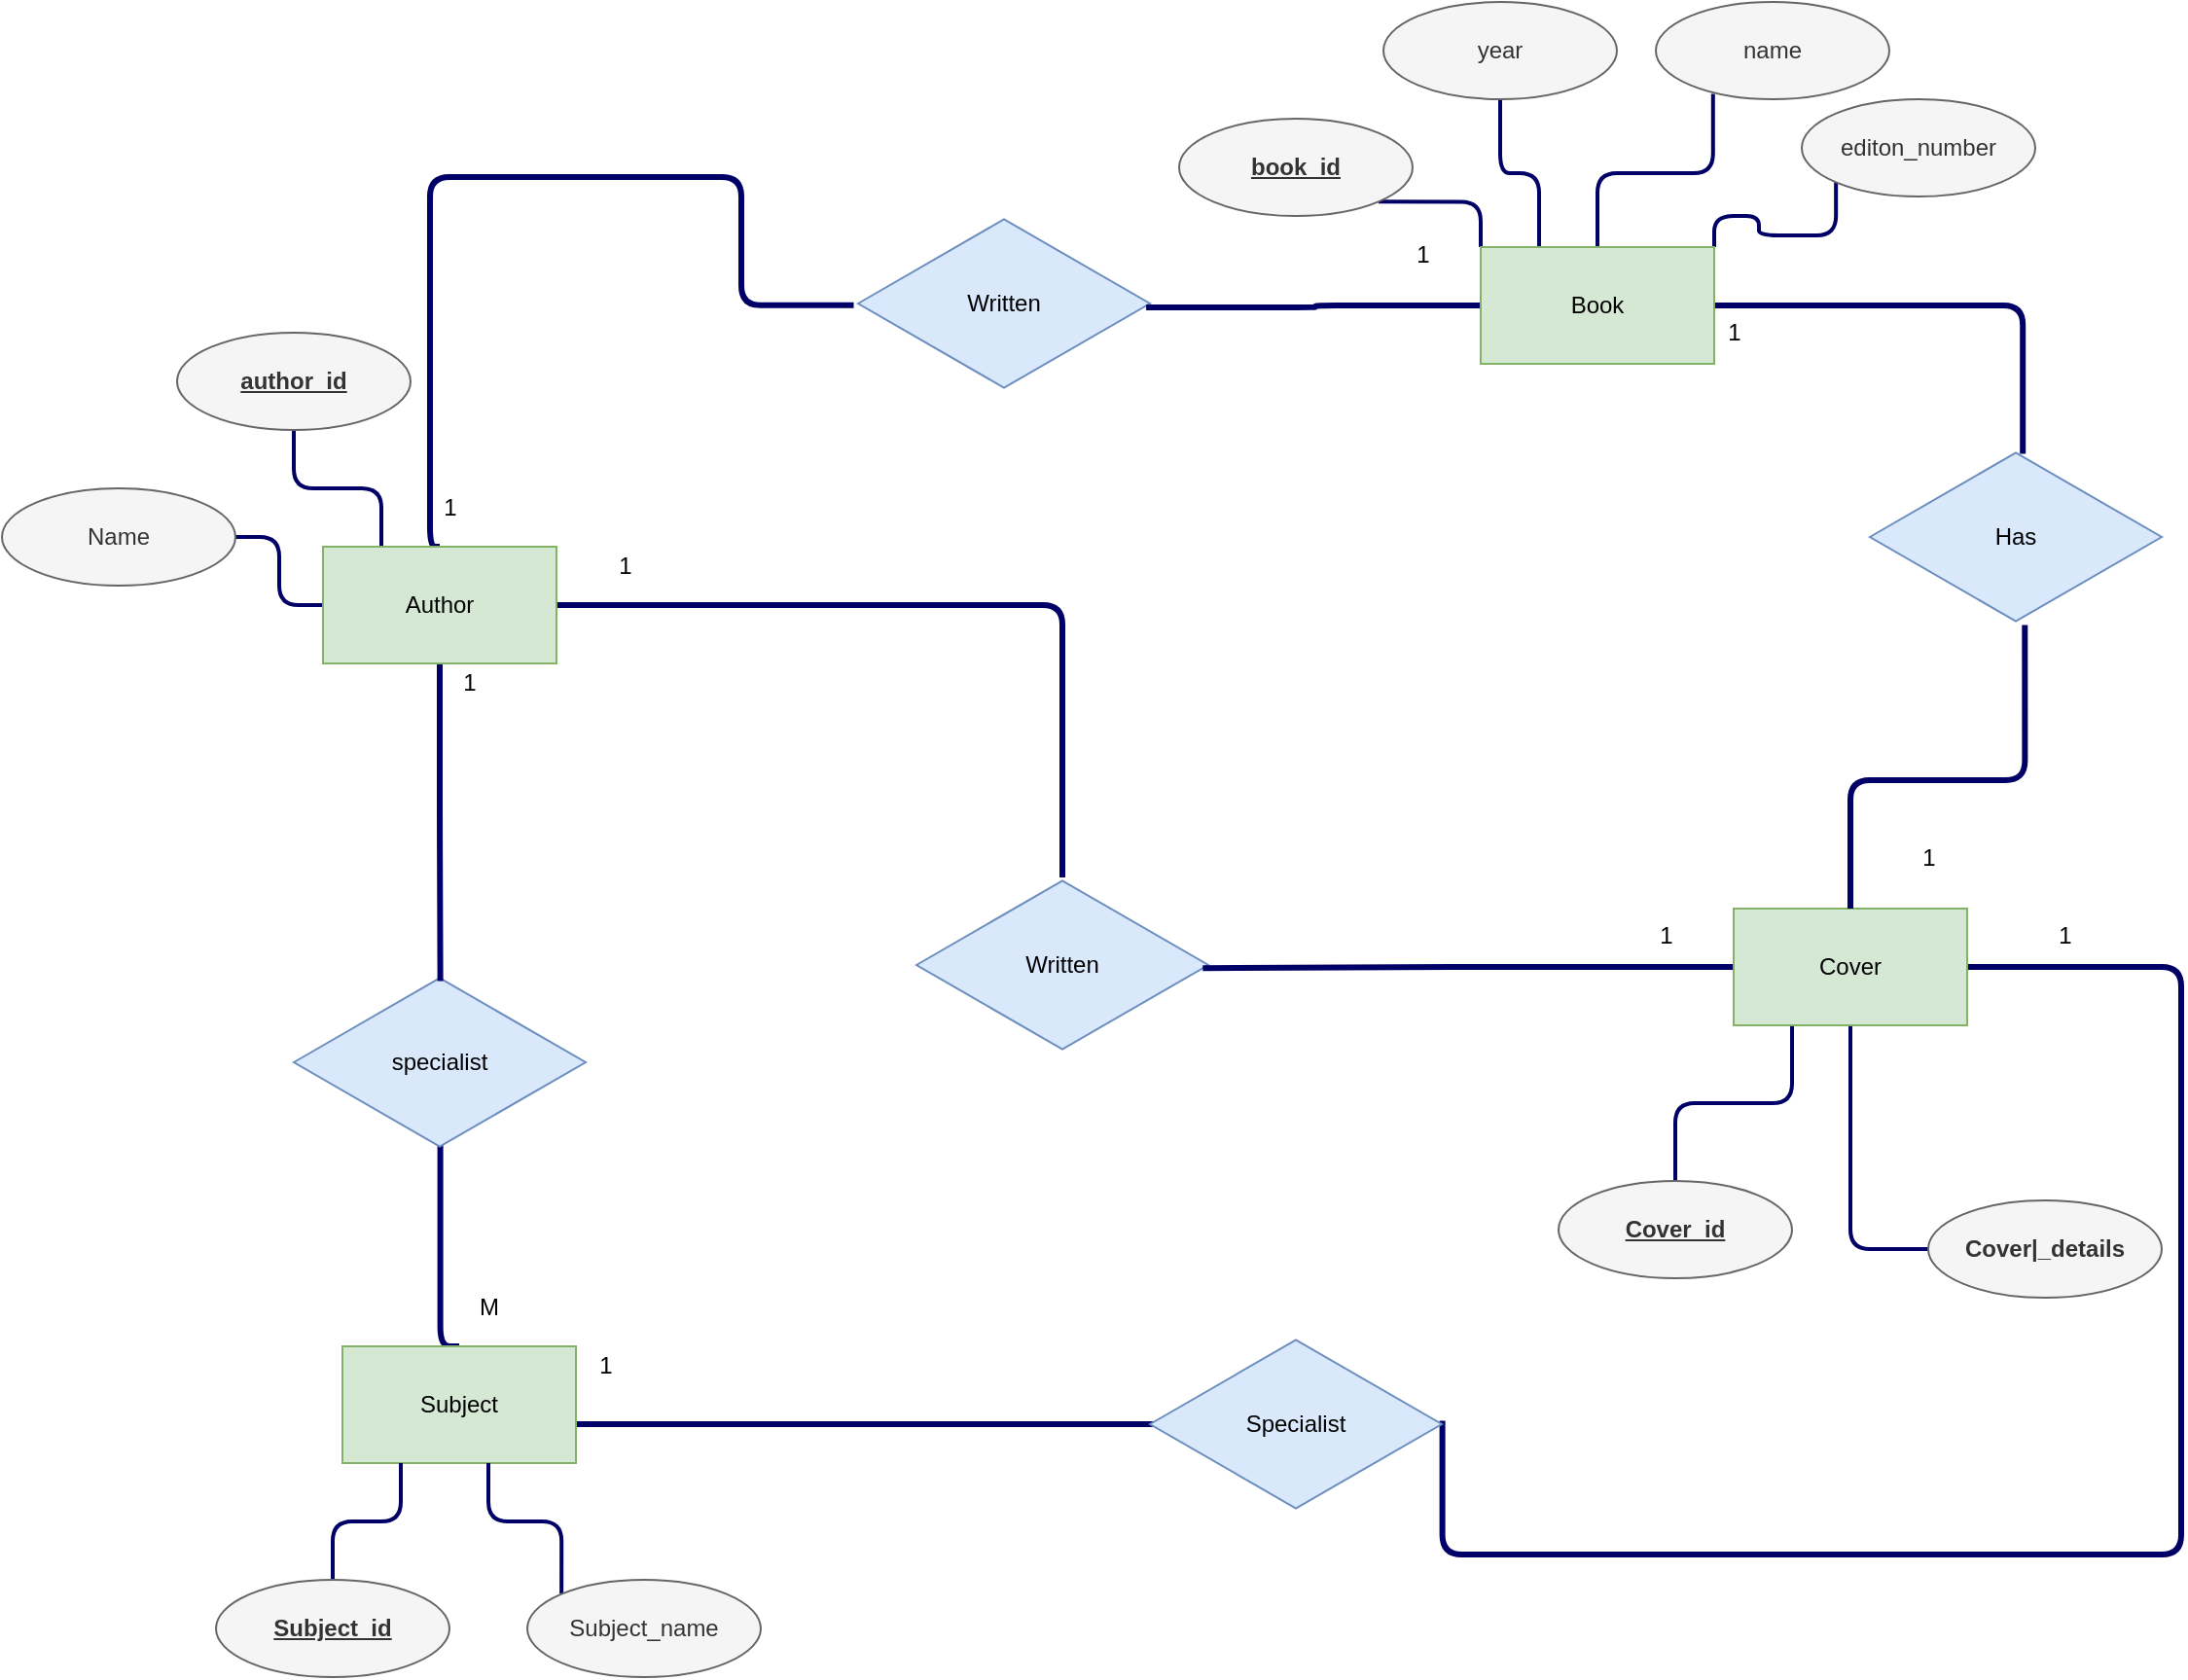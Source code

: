 <mxfile version="20.3.0" type="device" pages="2"><diagram id="LK-mcdk0W1kVMLkfPian" name="ER"><mxGraphModel dx="2605" dy="1275" grid="1" gridSize="10" guides="1" tooltips="1" connect="1" arrows="1" fold="1" page="1" pageScale="1" pageWidth="125" pageHeight="69" math="0" shadow="0"><root><mxCell id="0"/><mxCell id="1" parent="0"/><mxCell id="lGIlRUrgEDY9GQ0qVDVU-8" style="edgeStyle=orthogonalEdgeStyle;rounded=1;orthogonalLoop=1;jettySize=auto;html=1;exitX=0.5;exitY=0;exitDx=0;exitDy=0;entryX=0.502;entryY=0.96;entryDx=0;entryDy=0;entryPerimeter=0;endArrow=none;endFill=0;fillColor=#f8cecc;strokeColor=#000066;strokeWidth=3;" parent="1" source="lGIlRUrgEDY9GQ0qVDVU-4" target="lGIlRUrgEDY9GQ0qVDVU-6" edge="1"><mxGeometry relative="1" as="geometry"><Array as="points"><mxPoint x="-615" y="531"/></Array></mxGeometry></mxCell><mxCell id="lGIlRUrgEDY9GQ0qVDVU-36" style="edgeStyle=orthogonalEdgeStyle;rounded=1;orthogonalLoop=1;jettySize=auto;html=1;entryX=0.067;entryY=0.5;entryDx=0;entryDy=0;entryPerimeter=0;strokeColor=#000066;strokeWidth=3;endArrow=none;endFill=0;" parent="1" source="lGIlRUrgEDY9GQ0qVDVU-4" target="lGIlRUrgEDY9GQ0qVDVU-33" edge="1"><mxGeometry relative="1" as="geometry"><Array as="points"><mxPoint x="-410" y="571"/><mxPoint x="-410" y="571"/></Array></mxGeometry></mxCell><mxCell id="lGIlRUrgEDY9GQ0qVDVU-4" value="Subject" style="rounded=0;whiteSpace=wrap;html=1;fillColor=#d5e8d4;strokeColor=#82b366;" parent="1" vertex="1"><mxGeometry x="-665" y="531" width="120" height="60" as="geometry"/></mxCell><mxCell id="lGIlRUrgEDY9GQ0qVDVU-6" value="specialist" style="html=1;whiteSpace=wrap;aspect=fixed;shape=isoRectangle;fillColor=#dae8fc;strokeColor=#6c8ebf;" parent="1" vertex="1"><mxGeometry x="-690" y="340" width="150" height="90" as="geometry"/></mxCell><mxCell id="lGIlRUrgEDY9GQ0qVDVU-11" style="edgeStyle=orthogonalEdgeStyle;rounded=1;orthogonalLoop=1;jettySize=auto;html=1;exitX=0.5;exitY=0;exitDx=0;exitDy=0;entryX=0.25;entryY=1;entryDx=0;entryDy=0;strokeColor=#000066;strokeWidth=2;endArrow=none;endFill=0;" parent="1" source="lGIlRUrgEDY9GQ0qVDVU-9" target="lGIlRUrgEDY9GQ0qVDVU-4" edge="1"><mxGeometry relative="1" as="geometry"/></mxCell><mxCell id="lGIlRUrgEDY9GQ0qVDVU-9" value="&lt;u&gt;&lt;b&gt;Subject_id&lt;/b&gt;&lt;/u&gt;" style="ellipse;whiteSpace=wrap;html=1;fillColor=#f5f5f5;strokeColor=#666666;fontColor=#333333;" parent="1" vertex="1"><mxGeometry x="-730" y="651" width="120" height="50" as="geometry"/></mxCell><mxCell id="lGIlRUrgEDY9GQ0qVDVU-12" style="edgeStyle=orthogonalEdgeStyle;rounded=1;orthogonalLoop=1;jettySize=auto;html=1;exitX=0;exitY=0;exitDx=0;exitDy=0;entryX=0.625;entryY=1;entryDx=0;entryDy=0;entryPerimeter=0;strokeColor=#000066;strokeWidth=2;endArrow=none;endFill=0;" parent="1" source="lGIlRUrgEDY9GQ0qVDVU-10" target="lGIlRUrgEDY9GQ0qVDVU-4" edge="1"><mxGeometry relative="1" as="geometry"/></mxCell><mxCell id="lGIlRUrgEDY9GQ0qVDVU-10" value="Subject_name" style="ellipse;whiteSpace=wrap;html=1;fillColor=#f5f5f5;strokeColor=#666666;fontColor=#333333;" parent="1" vertex="1"><mxGeometry x="-570" y="651" width="120" height="50" as="geometry"/></mxCell><mxCell id="lGIlRUrgEDY9GQ0qVDVU-14" style="edgeStyle=orthogonalEdgeStyle;rounded=1;orthogonalLoop=1;jettySize=auto;html=1;exitX=0.5;exitY=1;exitDx=0;exitDy=0;strokeColor=#000066;strokeWidth=3;endArrow=none;endFill=0;entryX=0.502;entryY=0.036;entryDx=0;entryDy=0;entryPerimeter=0;" parent="1" source="lGIlRUrgEDY9GQ0qVDVU-13" target="lGIlRUrgEDY9GQ0qVDVU-6" edge="1"><mxGeometry relative="1" as="geometry"/></mxCell><mxCell id="lGIlRUrgEDY9GQ0qVDVU-17" style="edgeStyle=orthogonalEdgeStyle;rounded=1;orthogonalLoop=1;jettySize=auto;html=1;exitX=0.25;exitY=0;exitDx=0;exitDy=0;strokeColor=#000066;strokeWidth=2;endArrow=none;endFill=0;" parent="1" source="lGIlRUrgEDY9GQ0qVDVU-13" target="lGIlRUrgEDY9GQ0qVDVU-15" edge="1"><mxGeometry relative="1" as="geometry"/></mxCell><mxCell id="lGIlRUrgEDY9GQ0qVDVU-18" style="edgeStyle=orthogonalEdgeStyle;rounded=1;orthogonalLoop=1;jettySize=auto;html=1;exitX=0;exitY=0.5;exitDx=0;exitDy=0;strokeColor=#000066;strokeWidth=2;endArrow=none;endFill=0;" parent="1" source="lGIlRUrgEDY9GQ0qVDVU-13" target="lGIlRUrgEDY9GQ0qVDVU-16" edge="1"><mxGeometry relative="1" as="geometry"/></mxCell><mxCell id="lGIlRUrgEDY9GQ0qVDVU-22" style="edgeStyle=orthogonalEdgeStyle;rounded=1;orthogonalLoop=1;jettySize=auto;html=1;exitX=1;exitY=0.5;exitDx=0;exitDy=0;strokeColor=#000066;strokeWidth=3;endArrow=none;endFill=0;" parent="1" source="lGIlRUrgEDY9GQ0qVDVU-13" target="lGIlRUrgEDY9GQ0qVDVU-21" edge="1"><mxGeometry relative="1" as="geometry"/></mxCell><mxCell id="1wI5VeNDDA-L7RcKAHcS-3" style="edgeStyle=orthogonalEdgeStyle;rounded=1;orthogonalLoop=1;jettySize=auto;html=1;exitX=0.5;exitY=0;exitDx=0;exitDy=0;entryX=-0.015;entryY=0.51;entryDx=0;entryDy=0;entryPerimeter=0;strokeColor=#000066;strokeWidth=3;endArrow=none;endFill=0;" edge="1" parent="1" source="lGIlRUrgEDY9GQ0qVDVU-13" target="1wI5VeNDDA-L7RcKAHcS-1"><mxGeometry relative="1" as="geometry"><Array as="points"><mxPoint x="-620" y="120"/><mxPoint x="-620" y="-70"/><mxPoint x="-460" y="-70"/><mxPoint x="-460" y="-4"/></Array></mxGeometry></mxCell><mxCell id="lGIlRUrgEDY9GQ0qVDVU-13" value="Author" style="rounded=0;whiteSpace=wrap;html=1;fillColor=#d5e8d4;strokeColor=#82b366;" parent="1" vertex="1"><mxGeometry x="-675" y="120" width="120" height="60" as="geometry"/></mxCell><mxCell id="lGIlRUrgEDY9GQ0qVDVU-15" value="&lt;b&gt;&lt;u&gt;author_id&lt;/u&gt;&lt;/b&gt;" style="ellipse;whiteSpace=wrap;html=1;fillColor=#f5f5f5;strokeColor=#666666;fontColor=#333333;" parent="1" vertex="1"><mxGeometry x="-750" y="10" width="120" height="50" as="geometry"/></mxCell><mxCell id="lGIlRUrgEDY9GQ0qVDVU-16" value="Name" style="ellipse;whiteSpace=wrap;html=1;fillColor=#f5f5f5;strokeColor=#666666;fontColor=#333333;" parent="1" vertex="1"><mxGeometry x="-840" y="90" width="120" height="50" as="geometry"/></mxCell><mxCell id="lGIlRUrgEDY9GQ0qVDVU-19" value="1" style="text;html=1;align=center;verticalAlign=middle;resizable=0;points=[];autosize=1;strokeColor=none;fillColor=none;" parent="1" vertex="1"><mxGeometry x="-615" y="175" width="30" height="30" as="geometry"/></mxCell><mxCell id="lGIlRUrgEDY9GQ0qVDVU-20" value="M" style="text;html=1;align=center;verticalAlign=middle;resizable=0;points=[];autosize=1;strokeColor=none;fillColor=none;" parent="1" vertex="1"><mxGeometry x="-605" y="496" width="30" height="30" as="geometry"/></mxCell><mxCell id="lGIlRUrgEDY9GQ0qVDVU-21" value="Written" style="html=1;whiteSpace=wrap;aspect=fixed;shape=isoRectangle;fillColor=#dae8fc;strokeColor=#6c8ebf;" parent="1" vertex="1"><mxGeometry x="-370" y="290" width="150" height="90" as="geometry"/></mxCell><mxCell id="lGIlRUrgEDY9GQ0qVDVU-24" style="edgeStyle=orthogonalEdgeStyle;rounded=1;orthogonalLoop=1;jettySize=auto;html=1;exitX=0;exitY=0.5;exitDx=0;exitDy=0;strokeColor=#000066;strokeWidth=3;endArrow=none;endFill=0;entryX=0.981;entryY=0.518;entryDx=0;entryDy=0;entryPerimeter=0;" parent="1" source="lGIlRUrgEDY9GQ0qVDVU-23" target="lGIlRUrgEDY9GQ0qVDVU-21" edge="1"><mxGeometry relative="1" as="geometry"/></mxCell><mxCell id="lGIlRUrgEDY9GQ0qVDVU-26" style="edgeStyle=orthogonalEdgeStyle;rounded=1;orthogonalLoop=1;jettySize=auto;html=1;exitX=0.25;exitY=1;exitDx=0;exitDy=0;strokeColor=#000066;strokeWidth=2;endArrow=none;endFill=0;" parent="1" source="lGIlRUrgEDY9GQ0qVDVU-23" target="lGIlRUrgEDY9GQ0qVDVU-25" edge="1"><mxGeometry relative="1" as="geometry"/></mxCell><mxCell id="lGIlRUrgEDY9GQ0qVDVU-28" style="edgeStyle=orthogonalEdgeStyle;rounded=1;orthogonalLoop=1;jettySize=auto;html=1;exitX=0.5;exitY=1;exitDx=0;exitDy=0;entryX=0;entryY=0.5;entryDx=0;entryDy=0;strokeColor=#000066;strokeWidth=2;endArrow=none;endFill=0;" parent="1" source="lGIlRUrgEDY9GQ0qVDVU-23" target="lGIlRUrgEDY9GQ0qVDVU-27" edge="1"><mxGeometry relative="1" as="geometry"/></mxCell><mxCell id="lGIlRUrgEDY9GQ0qVDVU-34" style="edgeStyle=orthogonalEdgeStyle;rounded=1;orthogonalLoop=1;jettySize=auto;html=1;exitX=1;exitY=0.5;exitDx=0;exitDy=0;strokeColor=#000066;strokeWidth=3;endArrow=none;endFill=0;entryX=1.002;entryY=0.48;entryDx=0;entryDy=0;entryPerimeter=0;" parent="1" source="lGIlRUrgEDY9GQ0qVDVU-23" target="lGIlRUrgEDY9GQ0qVDVU-33" edge="1"><mxGeometry relative="1" as="geometry"><Array as="points"><mxPoint x="280" y="336"/><mxPoint x="280" y="638"/></Array></mxGeometry></mxCell><mxCell id="1wI5VeNDDA-L7RcKAHcS-2" style="edgeStyle=orthogonalEdgeStyle;rounded=1;orthogonalLoop=1;jettySize=auto;html=1;exitX=0.524;exitY=0.025;exitDx=0;exitDy=0;entryX=1;entryY=0.5;entryDx=0;entryDy=0;endArrow=none;endFill=0;strokeWidth=3;strokeColor=#000066;startArrow=none;exitPerimeter=0;" edge="1" parent="1" source="1wI5VeNDDA-L7RcKAHcS-17" target="1wI5VeNDDA-L7RcKAHcS-5"><mxGeometry relative="1" as="geometry"><Array as="points"><mxPoint x="199" y="-4"/></Array></mxGeometry></mxCell><mxCell id="lGIlRUrgEDY9GQ0qVDVU-23" value="Cover" style="rounded=0;whiteSpace=wrap;html=1;fillColor=#d5e8d4;strokeColor=#82b366;" parent="1" vertex="1"><mxGeometry x="50" y="306" width="120" height="60" as="geometry"/></mxCell><mxCell id="lGIlRUrgEDY9GQ0qVDVU-25" value="&lt;b&gt;&lt;u&gt;Cover_id&lt;/u&gt;&lt;/b&gt;" style="ellipse;whiteSpace=wrap;html=1;fillColor=#f5f5f5;strokeColor=#666666;fontColor=#333333;" parent="1" vertex="1"><mxGeometry x="-40" y="446" width="120" height="50" as="geometry"/></mxCell><mxCell id="lGIlRUrgEDY9GQ0qVDVU-27" value="&lt;b&gt;Cover|_details&lt;/b&gt;" style="ellipse;whiteSpace=wrap;html=1;fillColor=#f5f5f5;strokeColor=#666666;fontColor=#333333;" parent="1" vertex="1"><mxGeometry x="150" y="456" width="120" height="50" as="geometry"/></mxCell><mxCell id="lGIlRUrgEDY9GQ0qVDVU-29" value="1" style="text;html=1;align=center;verticalAlign=middle;resizable=0;points=[];autosize=1;strokeColor=none;fillColor=none;" parent="1" vertex="1"><mxGeometry y="305" width="30" height="30" as="geometry"/></mxCell><mxCell id="lGIlRUrgEDY9GQ0qVDVU-32" value="1" style="text;html=1;align=center;verticalAlign=middle;resizable=0;points=[];autosize=1;strokeColor=none;fillColor=none;" parent="1" vertex="1"><mxGeometry x="-535" y="115" width="30" height="30" as="geometry"/></mxCell><mxCell id="lGIlRUrgEDY9GQ0qVDVU-33" value="Specialist" style="html=1;whiteSpace=wrap;aspect=fixed;shape=isoRectangle;fillColor=#dae8fc;strokeColor=#6c8ebf;" parent="1" vertex="1"><mxGeometry x="-250" y="526" width="150" height="90" as="geometry"/></mxCell><mxCell id="lGIlRUrgEDY9GQ0qVDVU-35" value="1" style="text;html=1;align=center;verticalAlign=middle;resizable=0;points=[];autosize=1;strokeColor=none;fillColor=none;" parent="1" vertex="1"><mxGeometry x="205" y="305" width="30" height="30" as="geometry"/></mxCell><mxCell id="lGIlRUrgEDY9GQ0qVDVU-38" value="1" style="text;html=1;align=center;verticalAlign=middle;resizable=0;points=[];autosize=1;strokeColor=none;fillColor=none;" parent="1" vertex="1"><mxGeometry x="-545" y="526" width="30" height="30" as="geometry"/></mxCell><mxCell id="1wI5VeNDDA-L7RcKAHcS-1" value="Written" style="html=1;whiteSpace=wrap;aspect=fixed;shape=isoRectangle;fillColor=#dae8fc;strokeColor=#6c8ebf;" vertex="1" parent="1"><mxGeometry x="-400" y="-50" width="150" height="90" as="geometry"/></mxCell><mxCell id="1wI5VeNDDA-L7RcKAHcS-6" style="edgeStyle=orthogonalEdgeStyle;rounded=1;orthogonalLoop=1;jettySize=auto;html=1;exitX=0;exitY=0.5;exitDx=0;exitDy=0;entryX=0.987;entryY=0.522;entryDx=0;entryDy=0;entryPerimeter=0;strokeColor=#000066;strokeWidth=3;endArrow=none;endFill=0;" edge="1" parent="1" source="1wI5VeNDDA-L7RcKAHcS-5" target="1wI5VeNDDA-L7RcKAHcS-1"><mxGeometry relative="1" as="geometry"/></mxCell><mxCell id="1wI5VeNDDA-L7RcKAHcS-11" style="edgeStyle=orthogonalEdgeStyle;rounded=1;orthogonalLoop=1;jettySize=auto;html=1;exitX=0;exitY=0;exitDx=0;exitDy=0;entryX=1;entryY=1;entryDx=0;entryDy=0;strokeColor=#000066;strokeWidth=2;endArrow=none;endFill=0;" edge="1" parent="1" source="1wI5VeNDDA-L7RcKAHcS-5" target="1wI5VeNDDA-L7RcKAHcS-7"><mxGeometry relative="1" as="geometry"><Array as="points"><mxPoint x="-80" y="-58"/></Array></mxGeometry></mxCell><mxCell id="1wI5VeNDDA-L7RcKAHcS-12" style="edgeStyle=orthogonalEdgeStyle;rounded=1;orthogonalLoop=1;jettySize=auto;html=1;exitX=0.25;exitY=0;exitDx=0;exitDy=0;entryX=0.5;entryY=1;entryDx=0;entryDy=0;strokeColor=#000066;strokeWidth=2;endArrow=none;endFill=0;" edge="1" parent="1" source="1wI5VeNDDA-L7RcKAHcS-5" target="1wI5VeNDDA-L7RcKAHcS-8"><mxGeometry relative="1" as="geometry"/></mxCell><mxCell id="1wI5VeNDDA-L7RcKAHcS-13" style="edgeStyle=orthogonalEdgeStyle;rounded=1;orthogonalLoop=1;jettySize=auto;html=1;exitX=0.5;exitY=0;exitDx=0;exitDy=0;entryX=0.245;entryY=0.946;entryDx=0;entryDy=0;entryPerimeter=0;strokeColor=#000066;strokeWidth=2;endArrow=none;endFill=0;" edge="1" parent="1" source="1wI5VeNDDA-L7RcKAHcS-5" target="1wI5VeNDDA-L7RcKAHcS-9"><mxGeometry relative="1" as="geometry"/></mxCell><mxCell id="1wI5VeNDDA-L7RcKAHcS-14" style="edgeStyle=orthogonalEdgeStyle;rounded=1;orthogonalLoop=1;jettySize=auto;html=1;exitX=1;exitY=0;exitDx=0;exitDy=0;entryX=0;entryY=1;entryDx=0;entryDy=0;strokeColor=#000066;strokeWidth=2;endArrow=none;endFill=0;" edge="1" parent="1" source="1wI5VeNDDA-L7RcKAHcS-5" target="1wI5VeNDDA-L7RcKAHcS-10"><mxGeometry relative="1" as="geometry"><Array as="points"><mxPoint x="40" y="-50"/><mxPoint x="63" y="-50"/><mxPoint x="63" y="-40"/><mxPoint x="102" y="-40"/></Array></mxGeometry></mxCell><mxCell id="1wI5VeNDDA-L7RcKAHcS-5" value="Book" style="rounded=0;whiteSpace=wrap;html=1;fillColor=#d5e8d4;strokeColor=#82b366;" vertex="1" parent="1"><mxGeometry x="-80" y="-34" width="120" height="60" as="geometry"/></mxCell><mxCell id="1wI5VeNDDA-L7RcKAHcS-7" value="&lt;b&gt;&lt;u&gt;book_id&lt;/u&gt;&lt;/b&gt;" style="ellipse;whiteSpace=wrap;html=1;fillColor=#f5f5f5;strokeColor=#666666;fontColor=#333333;" vertex="1" parent="1"><mxGeometry x="-235" y="-100" width="120" height="50" as="geometry"/></mxCell><mxCell id="1wI5VeNDDA-L7RcKAHcS-8" value="year" style="ellipse;whiteSpace=wrap;html=1;fillColor=#f5f5f5;strokeColor=#666666;fontColor=#333333;" vertex="1" parent="1"><mxGeometry x="-130" y="-160" width="120" height="50" as="geometry"/></mxCell><mxCell id="1wI5VeNDDA-L7RcKAHcS-9" value="name" style="ellipse;whiteSpace=wrap;html=1;fillColor=#f5f5f5;strokeColor=#666666;fontColor=#333333;" vertex="1" parent="1"><mxGeometry x="10" y="-160" width="120" height="50" as="geometry"/></mxCell><mxCell id="1wI5VeNDDA-L7RcKAHcS-10" value="editon_number" style="ellipse;whiteSpace=wrap;html=1;fillColor=#f5f5f5;strokeColor=#666666;fontColor=#333333;" vertex="1" parent="1"><mxGeometry x="85" y="-110" width="120" height="50" as="geometry"/></mxCell><mxCell id="1wI5VeNDDA-L7RcKAHcS-15" value="1" style="text;html=1;align=center;verticalAlign=middle;resizable=0;points=[];autosize=1;strokeColor=none;fillColor=none;" vertex="1" parent="1"><mxGeometry x="-625" y="85" width="30" height="30" as="geometry"/></mxCell><mxCell id="1wI5VeNDDA-L7RcKAHcS-16" value="1" style="text;html=1;align=center;verticalAlign=middle;resizable=0;points=[];autosize=1;strokeColor=none;fillColor=none;" vertex="1" parent="1"><mxGeometry x="-125" y="-45" width="30" height="30" as="geometry"/></mxCell><mxCell id="1wI5VeNDDA-L7RcKAHcS-17" value="Has" style="html=1;whiteSpace=wrap;aspect=fixed;shape=isoRectangle;fillColor=#dae8fc;strokeColor=#6c8ebf;" vertex="1" parent="1"><mxGeometry x="120" y="70" width="150" height="90" as="geometry"/></mxCell><mxCell id="1wI5VeNDDA-L7RcKAHcS-18" value="" style="edgeStyle=orthogonalEdgeStyle;rounded=1;orthogonalLoop=1;jettySize=auto;html=1;exitX=0.5;exitY=0;exitDx=0;exitDy=0;entryX=0.531;entryY=1.003;entryDx=0;entryDy=0;endArrow=none;endFill=0;strokeWidth=3;strokeColor=#000066;entryPerimeter=0;" edge="1" parent="1" source="lGIlRUrgEDY9GQ0qVDVU-23" target="1wI5VeNDDA-L7RcKAHcS-17"><mxGeometry relative="1" as="geometry"><mxPoint x="170" y="306" as="sourcePoint"/><mxPoint x="40" y="-4" as="targetPoint"/><Array as="points"><mxPoint x="110" y="240"/><mxPoint x="200" y="240"/></Array></mxGeometry></mxCell><mxCell id="1wI5VeNDDA-L7RcKAHcS-19" value="1" style="text;html=1;align=center;verticalAlign=middle;resizable=0;points=[];autosize=1;strokeColor=none;fillColor=none;" vertex="1" parent="1"><mxGeometry x="35" y="-5" width="30" height="30" as="geometry"/></mxCell><mxCell id="1wI5VeNDDA-L7RcKAHcS-20" value="1" style="text;html=1;align=center;verticalAlign=middle;resizable=0;points=[];autosize=1;strokeColor=none;fillColor=none;" vertex="1" parent="1"><mxGeometry x="135" y="265" width="30" height="30" as="geometry"/></mxCell></root></mxGraphModel></diagram><diagram id="cSGe0BDIDiR_3J_IvO6E" name="Sceama"><mxGraphModel dx="1221" dy="754" grid="1" gridSize="10" guides="1" tooltips="1" connect="1" arrows="1" fold="1" page="1" pageScale="1" pageWidth="127" pageHeight="169" math="0" shadow="0"><root><mxCell id="0"/><mxCell id="1" parent="0"/><mxCell id="fq0jpT4hIyGcbMi4mRMT-1" value="Table" style="shape=table;startSize=30;container=1;collapsible=0;childLayout=tableLayout;fontStyle=1;align=center;shadow=0;labelBackgroundColor=none;labelBorderColor=none;sketch=0;fillStyle=solid;strokeWidth=1;fillColor=#d5e8d4;gradientDirection=south;html=1;strokeColor=#000000;" vertex="1" parent="1"><mxGeometry x="72.94" y="40" width="510" height="70" as="geometry"/></mxCell><mxCell id="fq0jpT4hIyGcbMi4mRMT-2" value="" style="shape=tableRow;horizontal=0;startSize=0;swimlaneHead=0;swimlaneBody=0;top=0;left=0;bottom=0;right=0;collapsible=0;dropTarget=0;fillColor=none;points=[[0,0.5],[1,0.5]];portConstraint=eastwest;shadow=0;labelBackgroundColor=#ffffff;labelBorderColor=none;sketch=0;fillStyle=solid;strokeWidth=5;fontColor=#000000;html=1;" vertex="1" parent="fq0jpT4hIyGcbMi4mRMT-1"><mxGeometry y="30" width="510" height="40" as="geometry"/></mxCell><mxCell id="fq0jpT4hIyGcbMi4mRMT-3" value="&lt;font&gt;&lt;b&gt;&lt;u&gt;book_id&lt;/u&gt;&lt;/b&gt;&lt;/font&gt;" style="shape=partialRectangle;html=1;whiteSpace=wrap;connectable=0;fillColor=none;top=0;left=0;bottom=0;right=0;overflow=hidden;shadow=0;labelBackgroundColor=#ffffff;labelBorderColor=none;sketch=0;fillStyle=solid;strokeWidth=5;fontColor=#000000;" vertex="1" parent="fq0jpT4hIyGcbMi4mRMT-2"><mxGeometry width="60" height="40" as="geometry"><mxRectangle width="60" height="40" as="alternateBounds"/></mxGeometry></mxCell><mxCell id="fq0jpT4hIyGcbMi4mRMT-4" value="&lt;font&gt;name&lt;/font&gt;" style="shape=partialRectangle;html=1;whiteSpace=wrap;connectable=0;fillColor=none;top=0;left=0;bottom=0;right=0;overflow=hidden;shadow=0;labelBackgroundColor=#ffffff;labelBorderColor=none;sketch=0;fillStyle=solid;strokeWidth=5;fontColor=#000000;" vertex="1" parent="fq0jpT4hIyGcbMi4mRMT-2"><mxGeometry x="60" width="60" height="40" as="geometry"><mxRectangle width="60" height="40" as="alternateBounds"/></mxGeometry></mxCell><mxCell id="fq0jpT4hIyGcbMi4mRMT-5" value="author" style="shape=partialRectangle;html=1;whiteSpace=wrap;connectable=0;fillColor=none;top=0;left=0;bottom=0;right=0;overflow=hidden;shadow=0;labelBackgroundColor=#ffffff;labelBorderColor=none;sketch=0;fillStyle=solid;strokeWidth=5;fontColor=#000000;" vertex="1" parent="fq0jpT4hIyGcbMi4mRMT-2"><mxGeometry x="120" width="60" height="40" as="geometry"><mxRectangle width="60" height="40" as="alternateBounds"/></mxGeometry></mxCell><mxCell id="fq0jpT4hIyGcbMi4mRMT-14" value="year" style="shape=partialRectangle;html=1;whiteSpace=wrap;connectable=0;fillColor=none;top=0;left=0;bottom=0;right=0;overflow=hidden;shadow=0;labelBackgroundColor=#ffffff;labelBorderColor=none;sketch=0;fillStyle=solid;strokeWidth=5;fontColor=#000000;" vertex="1" parent="fq0jpT4hIyGcbMi4mRMT-2"><mxGeometry x="180" width="60" height="40" as="geometry"><mxRectangle width="60" height="40" as="alternateBounds"/></mxGeometry></mxCell><mxCell id="fq0jpT4hIyGcbMi4mRMT-15" value="author_id" style="shape=partialRectangle;html=1;whiteSpace=wrap;connectable=0;fillColor=none;top=0;left=0;bottom=0;right=0;overflow=hidden;shadow=0;labelBackgroundColor=#ffffff;labelBorderColor=none;sketch=0;fillStyle=solid;strokeWidth=5;fontColor=#000000;" vertex="1" parent="fq0jpT4hIyGcbMi4mRMT-2"><mxGeometry x="240" width="60" height="40" as="geometry"><mxRectangle width="60" height="40" as="alternateBounds"/></mxGeometry></mxCell><mxCell id="fq0jpT4hIyGcbMi4mRMT-16" value="subject_id" style="shape=partialRectangle;html=1;whiteSpace=wrap;connectable=0;fillColor=none;top=0;left=0;bottom=0;right=0;overflow=hidden;shadow=0;labelBackgroundColor=#ffffff;labelBorderColor=none;sketch=0;fillStyle=solid;strokeWidth=5;fontColor=#000000;" vertex="1" parent="fq0jpT4hIyGcbMi4mRMT-2"><mxGeometry x="300" width="60" height="40" as="geometry"><mxRectangle width="60" height="40" as="alternateBounds"/></mxGeometry></mxCell><mxCell id="fq0jpT4hIyGcbMi4mRMT-17" value="cover_id" style="shape=partialRectangle;html=1;whiteSpace=wrap;connectable=0;fillColor=none;top=0;left=0;bottom=0;right=0;overflow=hidden;shadow=0;labelBackgroundColor=#ffffff;labelBorderColor=none;sketch=0;fillStyle=solid;strokeWidth=5;fontColor=#000000;" vertex="1" parent="fq0jpT4hIyGcbMi4mRMT-2"><mxGeometry x="360" width="60" height="40" as="geometry"><mxRectangle width="60" height="40" as="alternateBounds"/></mxGeometry></mxCell><mxCell id="fq0jpT4hIyGcbMi4mRMT-18" value="editon_number" style="shape=partialRectangle;html=1;whiteSpace=wrap;connectable=0;fillColor=none;top=0;left=0;bottom=0;right=0;overflow=hidden;shadow=0;labelBackgroundColor=#ffffff;labelBorderColor=none;sketch=0;fillStyle=solid;strokeWidth=5;fontColor=#000000;" vertex="1" parent="fq0jpT4hIyGcbMi4mRMT-2"><mxGeometry x="420" width="90" height="40" as="geometry"><mxRectangle width="90" height="40" as="alternateBounds"/></mxGeometry></mxCell><mxCell id="fq0jpT4hIyGcbMi4mRMT-40" style="edgeStyle=orthogonalEdgeStyle;rounded=1;orthogonalLoop=1;jettySize=auto;html=1;exitX=0.5;exitY=1;exitDx=0;exitDy=0;entryX=0.074;entryY=1.004;entryDx=0;entryDy=0;entryPerimeter=0;strokeColor=#B20000;strokeWidth=2;fontColor=#000000;endArrow=classic;endFill=1;fillColor=#e51400;jumpStyle=gap;" edge="1" parent="1" source="fq0jpT4hIyGcbMi4mRMT-19" target="fq0jpT4hIyGcbMi4mRMT-2"><mxGeometry relative="1" as="geometry"><Array as="points"><mxPoint x="172.94" y="300"/><mxPoint x="292.94" y="300"/><mxPoint x="292.94" y="155"/><mxPoint x="110.94" y="155"/></Array></mxGeometry></mxCell><mxCell id="fq0jpT4hIyGcbMi4mRMT-19" value="Cover" style="shape=table;startSize=30;container=1;collapsible=0;childLayout=tableLayout;fontStyle=1;align=center;shadow=0;labelBackgroundColor=none;labelBorderColor=none;sketch=0;fillStyle=solid;strokeWidth=1;fillColor=#d5e8d4;gradientDirection=south;html=1;strokeColor=#000000;" vertex="1" parent="1"><mxGeometry x="72.94" y="200" width="200" height="70" as="geometry"/></mxCell><mxCell id="fq0jpT4hIyGcbMi4mRMT-20" value="" style="shape=tableRow;horizontal=0;startSize=0;swimlaneHead=0;swimlaneBody=0;top=0;left=0;bottom=0;right=0;collapsible=0;dropTarget=0;fillColor=none;points=[[0,0.5],[1,0.5]];portConstraint=eastwest;shadow=0;labelBackgroundColor=#ffffff;labelBorderColor=none;sketch=0;fillStyle=solid;strokeWidth=5;fontColor=#000000;html=1;" vertex="1" parent="fq0jpT4hIyGcbMi4mRMT-19"><mxGeometry y="30" width="200" height="40" as="geometry"/></mxCell><mxCell id="fq0jpT4hIyGcbMi4mRMT-21" value="&lt;font&gt;&lt;b&gt;&lt;u&gt;cover_id&lt;/u&gt;&lt;/b&gt;&lt;/font&gt;" style="shape=partialRectangle;html=1;whiteSpace=wrap;connectable=0;fillColor=none;top=0;left=0;bottom=0;right=0;overflow=hidden;shadow=0;labelBackgroundColor=#ffffff;labelBorderColor=none;sketch=0;fillStyle=solid;strokeWidth=5;fontColor=#000000;" vertex="1" parent="fq0jpT4hIyGcbMi4mRMT-20"><mxGeometry width="60" height="40" as="geometry"><mxRectangle width="60" height="40" as="alternateBounds"/></mxGeometry></mxCell><mxCell id="fq0jpT4hIyGcbMi4mRMT-22" value="&lt;font&gt;book_id&lt;/font&gt;" style="shape=partialRectangle;html=1;whiteSpace=wrap;connectable=0;fillColor=none;top=0;left=0;bottom=0;right=0;overflow=hidden;shadow=0;labelBackgroundColor=#ffffff;labelBorderColor=none;sketch=0;fillStyle=solid;strokeWidth=5;fontColor=#000000;" vertex="1" parent="fq0jpT4hIyGcbMi4mRMT-20"><mxGeometry x="60" width="60" height="40" as="geometry"><mxRectangle width="60" height="40" as="alternateBounds"/></mxGeometry></mxCell><mxCell id="fq0jpT4hIyGcbMi4mRMT-23" value="cover_detailas" style="shape=partialRectangle;html=1;whiteSpace=wrap;connectable=0;fillColor=none;top=0;left=0;bottom=0;right=0;overflow=hidden;shadow=0;labelBackgroundColor=#ffffff;labelBorderColor=none;sketch=0;fillStyle=solid;strokeWidth=5;fontColor=#000000;" vertex="1" parent="fq0jpT4hIyGcbMi4mRMT-20"><mxGeometry x="120" width="80" height="40" as="geometry"><mxRectangle width="80" height="40" as="alternateBounds"/></mxGeometry></mxCell><mxCell id="fq0jpT4hIyGcbMi4mRMT-43" style="edgeStyle=orthogonalEdgeStyle;rounded=1;jumpStyle=arc;jumpSize=11;orthogonalLoop=1;jettySize=auto;html=1;exitX=0.75;exitY=1;exitDx=0;exitDy=0;entryX=0;entryY=0.5;entryDx=0;entryDy=0;strokeColor=#B20000;strokeWidth=2;fontColor=#000000;endArrow=classic;endFill=1;fillColor=#e51400;" edge="1" parent="1" source="fq0jpT4hIyGcbMi4mRMT-29" target="fq0jpT4hIyGcbMi4mRMT-35"><mxGeometry relative="1" as="geometry"/></mxCell><mxCell id="fq0jpT4hIyGcbMi4mRMT-29" value="Author" style="shape=table;startSize=30;container=1;collapsible=0;childLayout=tableLayout;fontStyle=1;align=center;shadow=0;labelBackgroundColor=none;labelBorderColor=none;sketch=0;fillStyle=solid;strokeWidth=1;fillColor=#d5e8d4;gradientDirection=south;html=1;strokeColor=#000000;" vertex="1" parent="1"><mxGeometry x="72.94" y="360" width="200" height="70" as="geometry"/></mxCell><mxCell id="fq0jpT4hIyGcbMi4mRMT-30" value="" style="shape=tableRow;horizontal=0;startSize=0;swimlaneHead=0;swimlaneBody=0;top=0;left=0;bottom=0;right=0;collapsible=0;dropTarget=0;fillColor=none;points=[[0,0.5],[1,0.5]];portConstraint=eastwest;shadow=0;labelBackgroundColor=#ffffff;labelBorderColor=none;sketch=0;fillStyle=solid;strokeWidth=5;fontColor=#000000;html=1;" vertex="1" parent="fq0jpT4hIyGcbMi4mRMT-29"><mxGeometry y="30" width="200" height="40" as="geometry"/></mxCell><mxCell id="fq0jpT4hIyGcbMi4mRMT-31" value="&lt;font&gt;&lt;b&gt;&lt;u&gt;author_id&lt;/u&gt;&lt;/b&gt;&lt;/font&gt;" style="shape=partialRectangle;html=1;whiteSpace=wrap;connectable=0;fillColor=none;top=0;left=0;bottom=0;right=0;overflow=hidden;shadow=0;labelBackgroundColor=#ffffff;labelBorderColor=none;sketch=0;fillStyle=solid;strokeWidth=5;fontColor=#000000;" vertex="1" parent="fq0jpT4hIyGcbMi4mRMT-30"><mxGeometry width="60" height="40" as="geometry"><mxRectangle width="60" height="40" as="alternateBounds"/></mxGeometry></mxCell><mxCell id="fq0jpT4hIyGcbMi4mRMT-32" value="&lt;font&gt;name&lt;/font&gt;" style="shape=partialRectangle;html=1;whiteSpace=wrap;connectable=0;fillColor=none;top=0;left=0;bottom=0;right=0;overflow=hidden;shadow=0;labelBackgroundColor=#ffffff;labelBorderColor=none;sketch=0;fillStyle=solid;strokeWidth=5;fontColor=#000000;" vertex="1" parent="fq0jpT4hIyGcbMi4mRMT-30"><mxGeometry x="60" width="60" height="40" as="geometry"><mxRectangle width="60" height="40" as="alternateBounds"/></mxGeometry></mxCell><mxCell id="fq0jpT4hIyGcbMi4mRMT-33" value="subject_id" style="shape=partialRectangle;html=1;whiteSpace=wrap;connectable=0;fillColor=none;top=0;left=0;bottom=0;right=0;overflow=hidden;shadow=0;labelBackgroundColor=#ffffff;labelBorderColor=none;sketch=0;fillStyle=solid;strokeWidth=5;fontColor=#000000;" vertex="1" parent="fq0jpT4hIyGcbMi4mRMT-30"><mxGeometry x="120" width="80" height="40" as="geometry"><mxRectangle width="80" height="40" as="alternateBounds"/></mxGeometry></mxCell><mxCell id="fq0jpT4hIyGcbMi4mRMT-34" value="Subject" style="shape=table;startSize=30;container=1;collapsible=0;childLayout=tableLayout;fontStyle=1;align=center;shadow=0;labelBackgroundColor=none;labelBorderColor=none;sketch=0;fillStyle=solid;strokeWidth=1;fillColor=#d5e8d4;gradientDirection=south;html=1;strokeColor=#000000;" vertex="1" parent="1"><mxGeometry x="72.94" y="520" width="150" height="70" as="geometry"/></mxCell><mxCell id="fq0jpT4hIyGcbMi4mRMT-35" value="" style="shape=tableRow;horizontal=0;startSize=0;swimlaneHead=0;swimlaneBody=0;top=0;left=0;bottom=0;right=0;collapsible=0;dropTarget=0;fillColor=none;points=[[0,0.5],[1,0.5]];portConstraint=eastwest;shadow=0;labelBackgroundColor=#ffffff;labelBorderColor=none;sketch=0;fillStyle=solid;strokeWidth=5;fontColor=#000000;html=1;" vertex="1" parent="fq0jpT4hIyGcbMi4mRMT-34"><mxGeometry y="30" width="150" height="40" as="geometry"/></mxCell><mxCell id="fq0jpT4hIyGcbMi4mRMT-36" value="&lt;font&gt;&lt;b&gt;&lt;u&gt;subject_id&lt;/u&gt;&lt;/b&gt;&lt;/font&gt;" style="shape=partialRectangle;html=1;whiteSpace=wrap;connectable=0;fillColor=none;top=0;left=0;bottom=0;right=0;overflow=hidden;shadow=0;labelBackgroundColor=#ffffff;labelBorderColor=none;sketch=0;fillStyle=solid;strokeWidth=5;fontColor=#000000;" vertex="1" parent="fq0jpT4hIyGcbMi4mRMT-35"><mxGeometry width="80" height="40" as="geometry"><mxRectangle width="80" height="40" as="alternateBounds"/></mxGeometry></mxCell><mxCell id="fq0jpT4hIyGcbMi4mRMT-37" value="&lt;font&gt;name&lt;/font&gt;" style="shape=partialRectangle;html=1;whiteSpace=wrap;connectable=0;fillColor=none;top=0;left=0;bottom=0;right=0;overflow=hidden;shadow=0;labelBackgroundColor=#ffffff;labelBorderColor=none;sketch=0;fillStyle=solid;strokeWidth=5;fontColor=#000000;" vertex="1" parent="fq0jpT4hIyGcbMi4mRMT-35"><mxGeometry x="80" width="70" height="40" as="geometry"><mxRectangle width="70" height="40" as="alternateBounds"/></mxGeometry></mxCell><mxCell id="fq0jpT4hIyGcbMi4mRMT-39" value="" style="endArrow=classic;html=1;rounded=1;strokeColor=#B20000;strokeWidth=2;fontColor=#000000;fillColor=#e51400;entryX=0.152;entryY=1.054;entryDx=0;entryDy=0;entryPerimeter=0;jumpStyle=gap;" edge="1" parent="1" target="fq0jpT4hIyGcbMi4mRMT-20"><mxGeometry width="50" height="50" relative="1" as="geometry"><mxPoint x="472.94" y="110" as="sourcePoint"/><mxPoint x="372.94" y="50" as="targetPoint"/><Array as="points"><mxPoint x="472.94" y="320"/><mxPoint x="102.94" y="320"/></Array></mxGeometry></mxCell><mxCell id="fq0jpT4hIyGcbMi4mRMT-41" value="" style="endArrow=classic;html=1;rounded=1;strokeColor=#B20000;strokeWidth=2;fontColor=#000000;jumpStyle=arc;fillColor=#e51400;exitX=0.644;exitY=1.021;exitDx=0;exitDy=0;exitPerimeter=0;entryX=0.264;entryY=1.071;entryDx=0;entryDy=0;entryPerimeter=0;jumpSize=11;" edge="1" parent="1" source="fq0jpT4hIyGcbMi4mRMT-2" target="fq0jpT4hIyGcbMi4mRMT-35"><mxGeometry width="50" height="50" relative="1" as="geometry"><mxPoint x="322.94" y="270" as="sourcePoint"/><mxPoint x="372.94" y="220" as="targetPoint"/><Array as="points"><mxPoint x="402.94" y="640"/><mxPoint x="112.94" y="640"/></Array></mxGeometry></mxCell><mxCell id="fq0jpT4hIyGcbMi4mRMT-42" value="" style="endArrow=classic;html=1;rounded=1;strokeColor=#B20000;strokeWidth=2;fontColor=#000000;jumpStyle=arc;jumpSize=11;fillColor=#e51400;exitX=0.542;exitY=1.004;exitDx=0;exitDy=0;exitPerimeter=0;entryX=0.168;entryY=1.054;entryDx=0;entryDy=0;entryPerimeter=0;" edge="1" parent="1" source="fq0jpT4hIyGcbMi4mRMT-2" target="fq0jpT4hIyGcbMi4mRMT-30"><mxGeometry width="50" height="50" relative="1" as="geometry"><mxPoint x="322.94" y="150" as="sourcePoint"/><mxPoint x="372.94" y="240" as="targetPoint"/><Array as="points"><mxPoint x="352.94" y="470"/><mxPoint x="106.94" y="470"/></Array></mxGeometry></mxCell></root></mxGraphModel></diagram></mxfile>